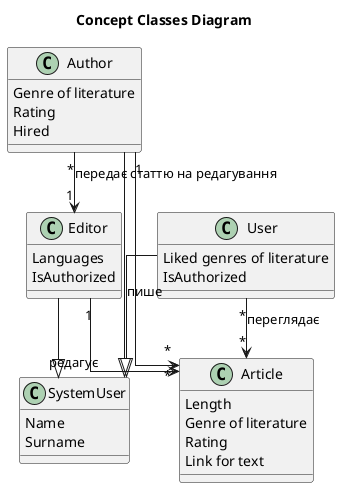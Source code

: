 @startuml
title Concept Classes Diagram

skinparam linetype ortho

Class "SystemUser" as su {
    Name
    Surname
}
Class "User" as u {
    Liked genres of literature
    IsAuthorized
}
Class "Editor" as ed {
    Languages
    IsAuthorized
}
Class "Author" as au {
    Genre of literature
    Rating
    Hired
}
Class "Article" as ar {
    Length
    Genre of literature
    Rating
    Link for text
}

ed --|> su
u --|> su
au --|> su
u"*" --> "*"ar : переглядає
ed"1" --> "*"ar : редагує
au"1" --> "*"ar : пише
au"*" --> "1"ed : передає статтю на редагування
@enduml
